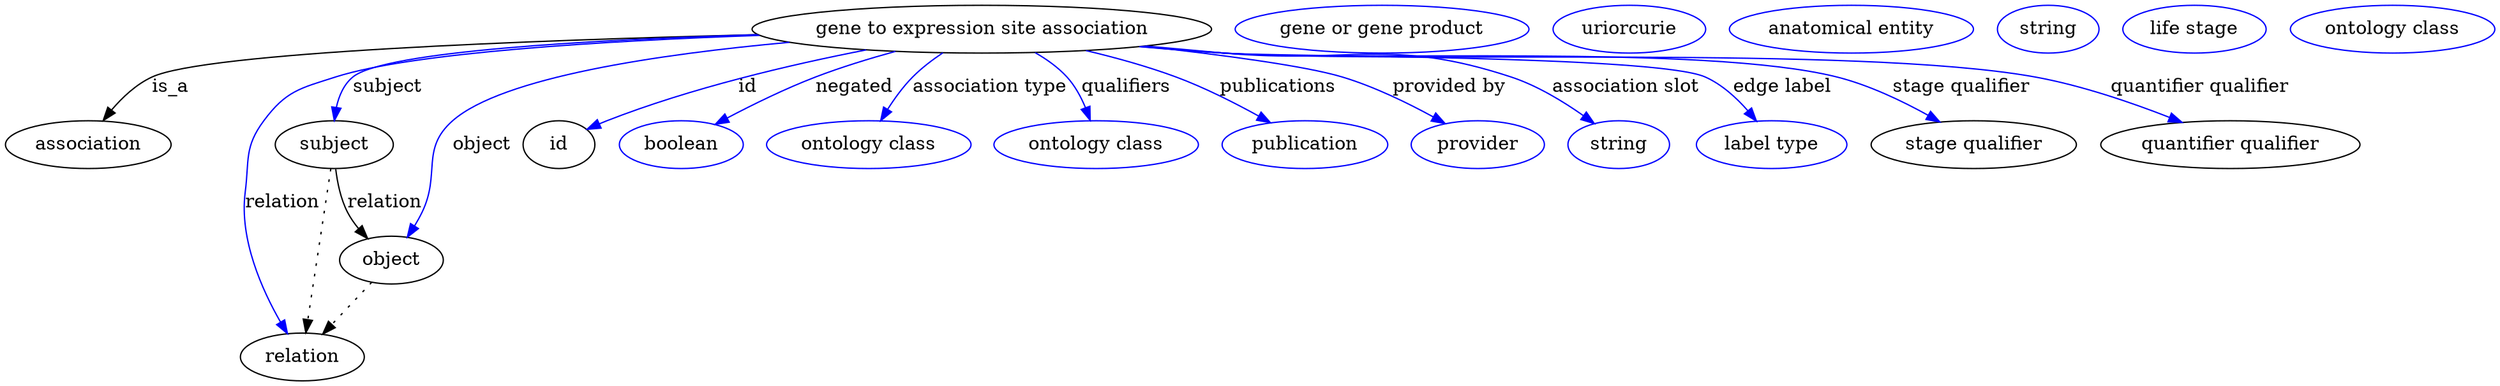 digraph {
	graph [bb="0,0,1542.8,283"];
	node [label="\N"];
	"gene to expression site association"	 [height=0.5,
		label="gene to expression site association",
		pos="625.05,265",
		width=3.683];
	association	 [height=0.5,
		pos="50.046,178",
		width=1.3902];
	"gene to expression site association" -> association	 [label=is_a,
		lp="103.05,221.5",
		pos="e,59.616,195.91 494.61,261.57 348.35,256.88 126.92,246.92 92.046,229 81.266,223.46 72.231,213.81 65.335,204.38"];
	subject	 [height=0.5,
		pos="203.05,178",
		width=0.99297];
	"gene to expression site association" -> subject	 [color=blue,
		label=subject,
		lp="241.55,221.5",
		pos="e,204.97,196.23 496.73,260.33 387.09,255.24 243.71,245.52 222.05,229 214.76,223.44 210.26,214.77 207.49,206.14",
		style=solid];
	relation	 [height=0.5,
		pos="185.05,18",
		width=1.0471];
	"gene to expression site association" -> relation	 [color=blue,
		label=relation,
		lp="173.05,134.5",
		pos="e,177.9,35.757 495.64,260.94 392.99,256.4 258.52,247.17 207.05,229 182.29,220.26 171.64,218.46 158.05,196 142.1,169.67 147.54,157.45 \
152.05,127 156.27,98.465 166.4,67.052 174.33,45.31",
		style=solid];
	object	 [height=0.5,
		pos="245.05,91",
		width=0.9027];
	"gene to expression site association" -> object	 [color=blue,
		label=object,
		lp="301.05,178",
		pos="e,253.2,108.44 515.42,254.86 429.06,244.73 317.78,226.23 284.05,196 259.97,174.43 272.73,157.14 261.05,127 259.86,123.94 258.55,\
120.76 257.22,117.62",
		style=solid];
	id	 [height=0.5,
		pos="354.05,178",
		width=0.75];
	"gene to expression site association" -> id	 [color=blue,
		label=id,
		lp="484.55,221.5",
		pos="e,375.53,189.32 557.58,249.46 509.84,237.45 444.84,219 390.05,196 388.26,195.25 386.43,194.45 384.6,193.62",
		style=solid];
	negated	 [color=blue,
		height=0.5,
		label=boolean,
		pos="437.05,178",
		width=1.0652];
	"gene to expression site association" -> negated	 [color=blue,
		label=negated,
		lp="550.55,221.5",
		pos="e,460.76,192.41 576.13,248.24 560.85,242.59 544.08,235.94 529.05,229 508.9,219.7 487.15,207.74 469.86,197.74",
		style=solid];
	"association type"	 [color=blue,
		height=0.5,
		label="ontology class",
		pos="555.05,178",
		width=1.7151];
	"gene to expression site association" -> "association type"	 [color=blue,
		label="association type",
		lp="630.05,221.5",
		pos="e,564.25,195.8 603.34,246.95 597.39,241.49 591.18,235.28 586.05,229 579.94,221.54 574.18,212.77 569.32,204.63",
		style=solid];
	qualifiers	 [color=blue,
		height=0.5,
		label="ontology class",
		pos="696.05,178",
		width=1.7151];
	"gene to expression site association" -> qualifiers	 [color=blue,
		label=qualifiers,
		lp="709.05,221.5",
		pos="e,690.81,196.26 654.46,247.29 661.52,242.05 668.59,235.86 674.05,229 679.51,222.13 683.87,213.71 687.22,205.69",
		style=solid];
	publications	 [color=blue,
		height=0.5,
		label=publication,
		pos="826.05,178",
		width=1.3902];
	"gene to expression site association" -> publications	 [color=blue,
		label=publications,
		lp="802.55,221.5",
		pos="e,802.08,194.03 684.85,248.88 702.6,243.36 721.88,236.63 739.05,229 757.64,220.74 777.28,209.47 793.18,199.63",
		style=solid];
	"provided by"	 [color=blue,
		height=0.5,
		label=provider,
		pos="934.05,178",
		width=1.1193];
	"gene to expression site association" -> "provided by"	 [color=blue,
		label="provided by",
		lp="906.05,221.5",
		pos="e,911.47,193.03 719.32,252.33 766.31,245.39 817.77,236.67 840.05,229 862.02,221.44 884.98,209.07 902.71,198.42",
		style=solid];
	"association slot"	 [color=blue,
		height=0.5,
		label=string,
		pos="1023,178",
		width=0.84854];
	"gene to expression site association" -> "association slot"	 [color=blue,
		label="association slot",
		lp="1016,221.5",
		pos="e,1005.3,192.82 720.87,252.53 736.3,250.62 752.11,248.71 767.05,247 845.17,238.06 868.78,254.83 943.05,229 962.55,222.22 982.14,\
209.84 997.06,198.98",
		style=solid];
	"edge label"	 [color=blue,
		height=0.5,
		label="label type",
		pos="1117,178",
		width=1.2638];
	"gene to expression site association" -> "edge label"	 [color=blue,
		label="edge label",
		lp="1113,221.5",
		pos="e,1103.9,195.26 718.9,252.23 734.94,250.29 751.46,248.46 767.05,247 832.44,240.87 1001.7,254.84 1062,229 1075.5,223.24 1087.7,212.72 \
1097.2,202.71",
		style=solid];
	"stage qualifier"	 [height=0.5,
		pos="1242,178",
		width=1.6971];
	"gene to expression site association" -> "stage qualifier"	 [color=blue,
		label="stage qualifier",
		lp="1221,221.5",
		pos="e,1217.8,194.61 718.12,252.14 734.4,250.19 751.2,248.38 767.05,247 850.82,239.71 1063.9,251.09 1145,229 1167.6,222.87 1190.8,210.91 \
1208.8,200.11",
		style=solid];
	"quantifier qualifier"	 [height=0.5,
		pos="1398,178",
		width=2.1484];
	"gene to expression site association" -> "quantifier qualifier"	 [color=blue,
		label="quantifier qualifier",
		lp="1364.5,221.5",
		pos="e,1364.5,194.28 717.73,252.03 734.13,250.09 751.07,248.3 767.05,247 877.2,238.04 1155.7,250.95 1264,229 1295.5,222.62 1329.3,209.72 \
1355.1,198.49",
		style=solid];
	subject -> relation	 [pos="e,187.1,36.223 201.02,159.96 197.91,132.35 191.95,79.375 188.25,46.525",
		style=dotted];
	subject -> object	 [label=relation,
		lp="240.05,134.5",
		pos="e,231.43,107.49 207.18,159.99 209.85,149.97 213.81,137.45 219.05,127 220.95,123.2 223.24,119.37 225.66,115.69"];
	"gene to expression site association_subject"	 [color=blue,
		height=0.5,
		label="gene or gene product",
		pos="861.05,265",
		width=2.3651];
	"gene to expression site association_relation"	 [color=blue,
		height=0.5,
		label=uriorcurie,
		pos="1010,265",
		width=1.2638];
	object -> relation	 [pos="e,199.02,35.006 231.43,74.435 223.79,65.141 214.11,53.359 205.57,42.968",
		style=dotted];
	"gene to expression site association_object"	 [color=blue,
		height=0.5,
		label="anatomical entity",
		pos="1146,265",
		width=2.004];
	association_id	 [color=blue,
		height=0.5,
		label=string,
		pos="1267,265",
		width=0.84854];
	"gene to expression site association_stage qualifier"	 [color=blue,
		height=0.5,
		label="life stage",
		pos="1358,265",
		width=1.1916];
	"gene to expression site association_quantifier qualifier"	 [color=blue,
		height=0.5,
		label="ontology class",
		pos="1481,265",
		width=1.7151];
}
